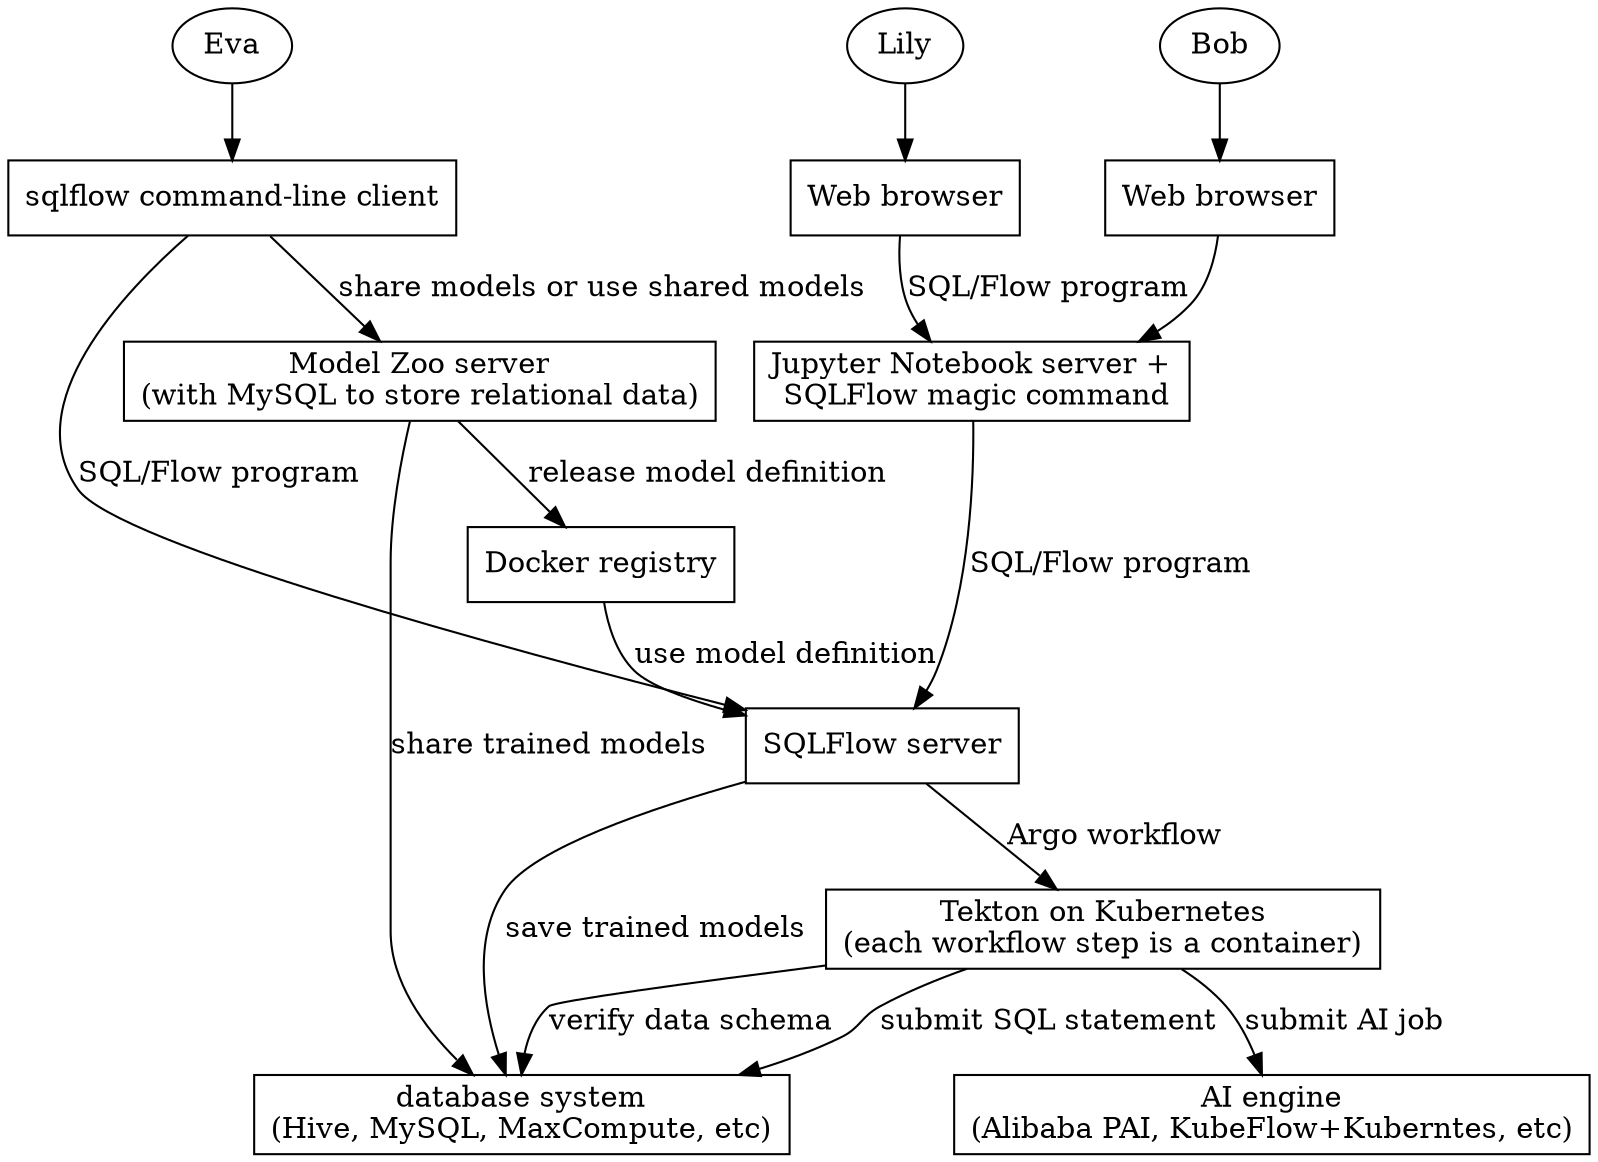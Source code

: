 digraph G {
        node [shape=box];

        User1 [shape=oval, label="Lily"];
        User2 [shape=oval, label="Bob"];
        User3 [shape=oval, label="Eva"];

        {rank = same; User1; User2; User3}

        Browser1 [label="Web browser"];
        Browser2 [label="Web browser"];

        {rank = same; Browser1, Browser2, Client}

        Jupyter [label="Jupyter Notebook server +\n SQLFlow magic command"];
        SQLFlow [label="SQLFlow server"];
        ModelZoo [label="Model Zoo server\n(with MySQL to store relational data)"];
        DockerRegistry [label="Docker registry"];
        Argo [label="Tekton on Kubernetes\n(each workflow step is a container)"];
        AI [label="AI engine\n(Alibaba PAI, KubeFlow+Kuberntes, etc)"];
        DBMS [label="database system\n(Hive, MySQL, MaxCompute, etc)"];

        User1 -> Browser1;
        User2 -> Browser2;
        Browser1 -> Jupyter [label="SQL/Flow program"];
        Browser2 -> Jupyter;

        Jupyter -> SQLFlow [label="SQL/Flow program"];
        SQLFlow -> Argo [label="Argo workflow"];
        Argo -> DBMS [label="submit SQL statement"];
        Argo -> AI [label="submit AI job"];
        Argo -> DBMS [label="verify data schema"];
        ModelZoo -> DockerRegistry [label="release model definition"];
        DockerRegistry -> SQLFlow [label="use model definition"];
        SQLFlow -> DBMS [label="save trained models"];
        ModelZoo -> DBMS [label="share trained models"];

        Client [label="sqlflow command-line client"];

        User3 -> Client;
        Client -> SQLFlow [label="SQL/Flow program"];
        Client -> ModelZoo [label="share models or use shared models"];
}
